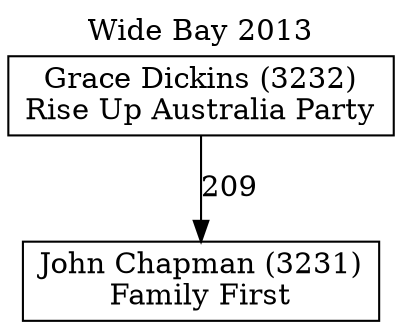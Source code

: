 // House preference flow
digraph "John Chapman (3231)_Wide Bay_2013" {
	graph [label="Wide Bay 2013" labelloc=t mclimit=10]
	node [shape=box]
	"John Chapman (3231)" [label="John Chapman (3231)
Family First"]
	"Grace Dickins (3232)" [label="Grace Dickins (3232)
Rise Up Australia Party"]
	"Grace Dickins (3232)" -> "John Chapman (3231)" [label=209]
}
